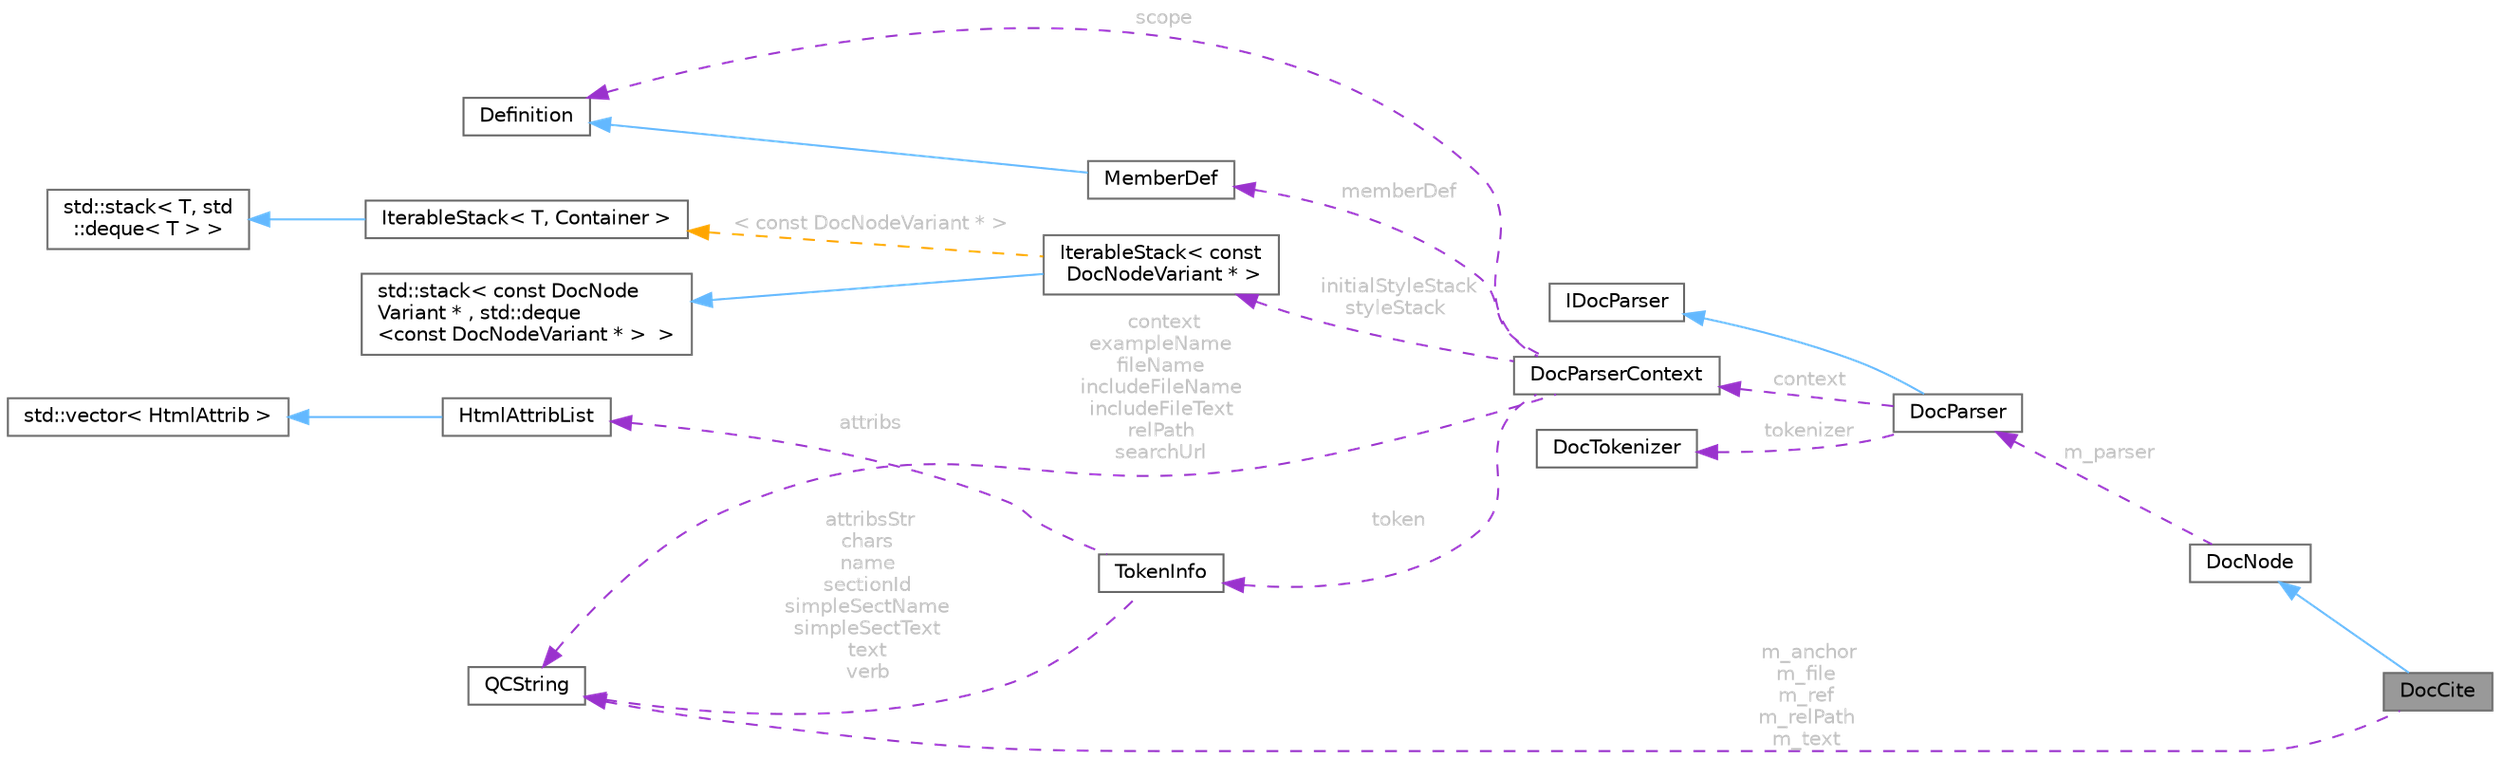 digraph "DocCite"
{
 // INTERACTIVE_SVG=YES
 // LATEX_PDF_SIZE
  bgcolor="transparent";
  edge [fontname=Helvetica,fontsize=10,labelfontname=Helvetica,labelfontsize=10];
  node [fontname=Helvetica,fontsize=10,shape=box,height=0.2,width=0.4];
  rankdir="LR";
  Node1 [label="DocCite",height=0.2,width=0.4,color="gray40", fillcolor="grey60", style="filled", fontcolor="black",tooltip="Node representing a citation of some bibliographic reference."];
  Node2 -> Node1 [dir="back",color="steelblue1",style="solid",tooltip=" "];
  Node2 [label="DocNode",height=0.2,width=0.4,color="gray40", fillcolor="white", style="filled",URL="$d9/d0e/class_doc_node.html",tooltip="Abstract node interface with type information."];
  Node3 -> Node2 [dir="back",color="darkorchid3",style="dashed",tooltip=" ",label=" m_parser",fontcolor="grey" ];
  Node3 [label="DocParser",height=0.2,width=0.4,color="gray40", fillcolor="white", style="filled",URL="$da/d02/class_doc_parser.html",tooltip=" "];
  Node4 -> Node3 [dir="back",color="steelblue1",style="solid",tooltip=" "];
  Node4 [label="IDocParser",height=0.2,width=0.4,color="gray40", fillcolor="white", style="filled",URL="$de/dad/class_i_doc_parser.html",tooltip="opaque parser interface"];
  Node5 -> Node3 [dir="back",color="darkorchid3",style="dashed",tooltip=" ",label=" context",fontcolor="grey" ];
  Node5 [label="DocParserContext",height=0.2,width=0.4,color="gray40", fillcolor="white", style="filled",URL="$d8/d7d/struct_doc_parser_context.html",tooltip="Parser's context to store all global variables."];
  Node6 -> Node5 [dir="back",color="darkorchid3",style="dashed",tooltip=" ",label=" scope",fontcolor="grey" ];
  Node6 [label="Definition",height=0.2,width=0.4,color="gray40", fillcolor="white", style="filled",URL="$d5/dcc/class_definition.html",tooltip="The common base class of all entity definitions found in the sources."];
  Node7 -> Node5 [dir="back",color="darkorchid3",style="dashed",tooltip=" ",label=" context\nexampleName\nfileName\nincludeFileName\nincludeFileText\nrelPath\nsearchUrl",fontcolor="grey" ];
  Node7 [label="QCString",height=0.2,width=0.4,color="gray40", fillcolor="white", style="filled",URL="$d9/d45/class_q_c_string.html",tooltip="This is an alternative implementation of QCString."];
  Node8 -> Node5 [dir="back",color="darkorchid3",style="dashed",tooltip=" ",label=" initialStyleStack\nstyleStack",fontcolor="grey" ];
  Node8 [label="IterableStack\< const\l DocNodeVariant * \>",height=0.2,width=0.4,color="gray40", fillcolor="white", style="filled",URL="$d9/d82/class_iterable_stack.html",tooltip=" "];
  Node9 -> Node8 [dir="back",color="steelblue1",style="solid",tooltip=" "];
  Node9 [label="std::stack\< const DocNode\lVariant * , std::deque\l\<const DocNodeVariant * \>  \>",height=0.2,width=0.4,color="gray40", fillcolor="white", style="filled",tooltip=" "];
  Node10 -> Node8 [dir="back",color="orange",style="dashed",tooltip=" ",label=" \< const DocNodeVariant * \>",fontcolor="grey" ];
  Node10 [label="IterableStack\< T, Container \>",height=0.2,width=0.4,color="gray40", fillcolor="white", style="filled",URL="$d9/d82/class_iterable_stack.html",tooltip=" "];
  Node11 -> Node10 [dir="back",color="steelblue1",style="solid",tooltip=" "];
  Node11 [label="std::stack\< T, std\l::deque\< T \> \>",height=0.2,width=0.4,color="gray40", fillcolor="white", style="filled",tooltip=" "];
  Node12 -> Node5 [dir="back",color="darkorchid3",style="dashed",tooltip=" ",label=" memberDef",fontcolor="grey" ];
  Node12 [label="MemberDef",height=0.2,width=0.4,color="gray40", fillcolor="white", style="filled",URL="$da/d09/class_member_def.html",tooltip="A model of a class/file/namespace member symbol."];
  Node6 -> Node12 [dir="back",color="steelblue1",style="solid",tooltip=" "];
  Node13 -> Node5 [dir="back",color="darkorchid3",style="dashed",tooltip=" ",label=" token",fontcolor="grey" ];
  Node13 [label="TokenInfo",height=0.2,width=0.4,color="gray40", fillcolor="white", style="filled",URL="$d6/df4/struct_token_info.html",tooltip="Data associated with a token used by the comment block parser."];
  Node7 -> Node13 [dir="back",color="darkorchid3",style="dashed",tooltip=" ",label=" attribsStr\nchars\nname\nsectionId\nsimpleSectName\nsimpleSectText\ntext\nverb",fontcolor="grey" ];
  Node14 -> Node13 [dir="back",color="darkorchid3",style="dashed",tooltip=" ",label=" attribs",fontcolor="grey" ];
  Node14 [label="HtmlAttribList",height=0.2,width=0.4,color="gray40", fillcolor="white", style="filled",URL="$db/d4d/class_html_attrib_list.html",tooltip="Class representing a list of HTML attributes."];
  Node15 -> Node14 [dir="back",color="steelblue1",style="solid",tooltip=" "];
  Node15 [label="std::vector\< HtmlAttrib \>",height=0.2,width=0.4,color="gray40", fillcolor="white", style="filled",tooltip=" "];
  Node16 -> Node3 [dir="back",color="darkorchid3",style="dashed",tooltip=" ",label=" tokenizer",fontcolor="grey" ];
  Node16 [label="DocTokenizer",height=0.2,width=0.4,color="gray40", fillcolor="white", style="filled",URL="$d1/d7f/class_doc_tokenizer.html",tooltip=" "];
  Node7 -> Node1 [dir="back",color="darkorchid3",style="dashed",tooltip=" ",label=" m_anchor\nm_file\nm_ref\nm_relPath\nm_text",fontcolor="grey" ];
}
